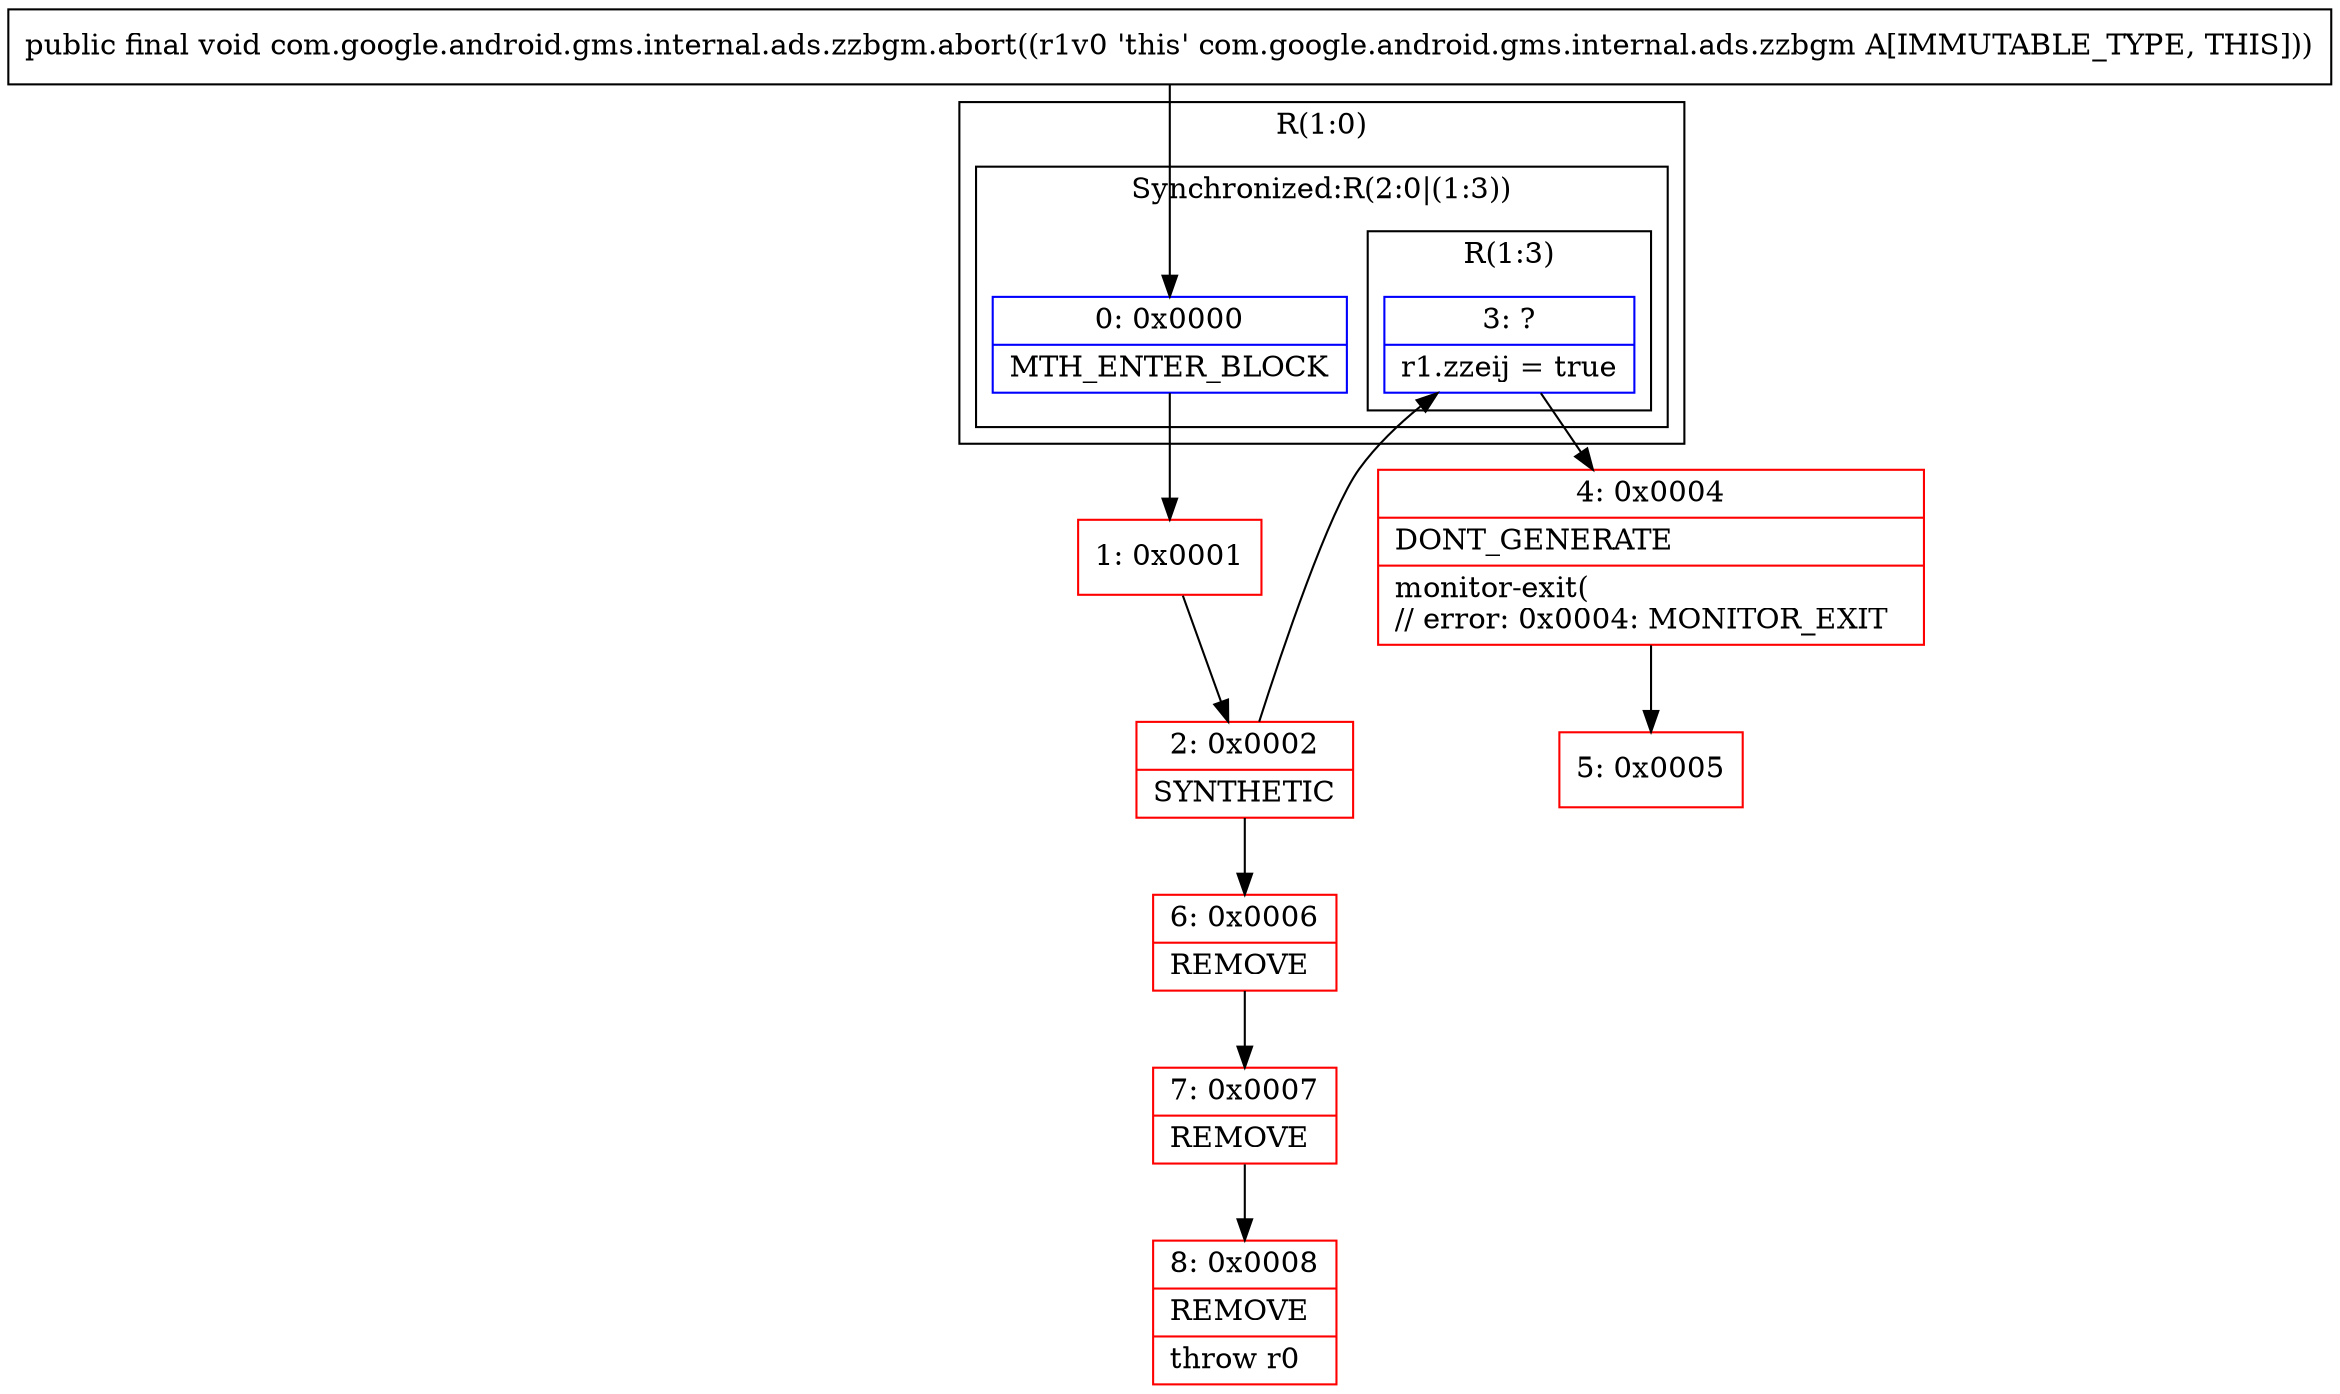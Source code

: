 digraph "CFG forcom.google.android.gms.internal.ads.zzbgm.abort()V" {
subgraph cluster_Region_24607773 {
label = "R(1:0)";
node [shape=record,color=blue];
subgraph cluster_SynchronizedRegion_158958767 {
label = "Synchronized:R(2:0|(1:3))";
node [shape=record,color=blue];
Node_0 [shape=record,label="{0\:\ 0x0000|MTH_ENTER_BLOCK\l}"];
subgraph cluster_Region_468674962 {
label = "R(1:3)";
node [shape=record,color=blue];
Node_3 [shape=record,label="{3\:\ ?|r1.zzeij = true\l}"];
}
}
}
Node_1 [shape=record,color=red,label="{1\:\ 0x0001}"];
Node_2 [shape=record,color=red,label="{2\:\ 0x0002|SYNTHETIC\l}"];
Node_4 [shape=record,color=red,label="{4\:\ 0x0004|DONT_GENERATE\l|monitor\-exit(\l\/\/ error: 0x0004: MONITOR_EXIT  \l}"];
Node_5 [shape=record,color=red,label="{5\:\ 0x0005}"];
Node_6 [shape=record,color=red,label="{6\:\ 0x0006|REMOVE\l}"];
Node_7 [shape=record,color=red,label="{7\:\ 0x0007|REMOVE\l}"];
Node_8 [shape=record,color=red,label="{8\:\ 0x0008|REMOVE\l|throw r0\l}"];
MethodNode[shape=record,label="{public final void com.google.android.gms.internal.ads.zzbgm.abort((r1v0 'this' com.google.android.gms.internal.ads.zzbgm A[IMMUTABLE_TYPE, THIS])) }"];
MethodNode -> Node_0;
Node_0 -> Node_1;
Node_3 -> Node_4;
Node_1 -> Node_2;
Node_2 -> Node_3;
Node_2 -> Node_6;
Node_4 -> Node_5;
Node_6 -> Node_7;
Node_7 -> Node_8;
}

